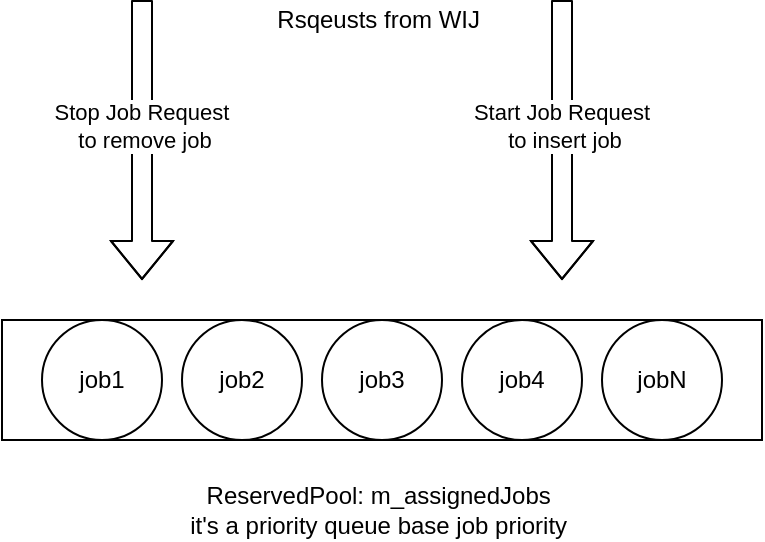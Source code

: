 <mxfile version="13.6.2" type="github">
  <diagram id="Af-E0rmEuBw-firK7_nA" name="Page-1">
    <mxGraphModel dx="1422" dy="762" grid="1" gridSize="10" guides="1" tooltips="1" connect="1" arrows="1" fold="1" page="1" pageScale="1" pageWidth="850" pageHeight="1100" math="0" shadow="0">
      <root>
        <mxCell id="0" />
        <mxCell id="1" parent="0" />
        <mxCell id="HLEY5dHJLPrmfTfhx0Ch-1" value="" style="rounded=0;whiteSpace=wrap;html=1;" vertex="1" parent="1">
          <mxGeometry x="110" y="320" width="380" height="60" as="geometry" />
        </mxCell>
        <mxCell id="HLEY5dHJLPrmfTfhx0Ch-2" value="job1" style="ellipse;whiteSpace=wrap;html=1;aspect=fixed;" vertex="1" parent="1">
          <mxGeometry x="130" y="320" width="60" height="60" as="geometry" />
        </mxCell>
        <mxCell id="HLEY5dHJLPrmfTfhx0Ch-4" value="job2" style="ellipse;whiteSpace=wrap;html=1;aspect=fixed;" vertex="1" parent="1">
          <mxGeometry x="200" y="320" width="60" height="60" as="geometry" />
        </mxCell>
        <mxCell id="HLEY5dHJLPrmfTfhx0Ch-5" value="job3" style="ellipse;whiteSpace=wrap;html=1;aspect=fixed;" vertex="1" parent="1">
          <mxGeometry x="270" y="320" width="60" height="60" as="geometry" />
        </mxCell>
        <mxCell id="HLEY5dHJLPrmfTfhx0Ch-6" value="job4" style="ellipse;whiteSpace=wrap;html=1;aspect=fixed;" vertex="1" parent="1">
          <mxGeometry x="340" y="320" width="60" height="60" as="geometry" />
        </mxCell>
        <mxCell id="HLEY5dHJLPrmfTfhx0Ch-7" value="jobN" style="ellipse;whiteSpace=wrap;html=1;aspect=fixed;" vertex="1" parent="1">
          <mxGeometry x="410" y="320" width="60" height="60" as="geometry" />
        </mxCell>
        <mxCell id="HLEY5dHJLPrmfTfhx0Ch-8" value="ReservedPool: m_assignedJobs&amp;nbsp;&lt;br&gt;it&#39;s a priority queue base job priority&amp;nbsp;" style="text;html=1;strokeColor=none;fillColor=none;align=center;verticalAlign=middle;whiteSpace=wrap;rounded=0;" vertex="1" parent="1">
          <mxGeometry x="180" y="400" width="240" height="30" as="geometry" />
        </mxCell>
        <mxCell id="HLEY5dHJLPrmfTfhx0Ch-9" value="" style="shape=flexArrow;endArrow=classic;html=1;" edge="1" parent="1">
          <mxGeometry width="50" height="50" relative="1" as="geometry">
            <mxPoint x="180" y="160" as="sourcePoint" />
            <mxPoint x="180" y="300" as="targetPoint" />
            <Array as="points">
              <mxPoint x="180" y="240" />
            </Array>
          </mxGeometry>
        </mxCell>
        <mxCell id="HLEY5dHJLPrmfTfhx0Ch-11" value="Stop Job Request&amp;nbsp;&lt;br&gt;to remove job" style="edgeLabel;html=1;align=center;verticalAlign=middle;resizable=0;points=[];" vertex="1" connectable="0" parent="HLEY5dHJLPrmfTfhx0Ch-9">
          <mxGeometry x="0.143" y="17" relative="1" as="geometry">
            <mxPoint x="-16" y="-17" as="offset" />
          </mxGeometry>
        </mxCell>
        <mxCell id="HLEY5dHJLPrmfTfhx0Ch-12" value="" style="shape=flexArrow;endArrow=classic;html=1;" edge="1" parent="1">
          <mxGeometry width="50" height="50" relative="1" as="geometry">
            <mxPoint x="390" y="160" as="sourcePoint" />
            <mxPoint x="390" y="300" as="targetPoint" />
            <Array as="points">
              <mxPoint x="390" y="240" />
            </Array>
          </mxGeometry>
        </mxCell>
        <mxCell id="HLEY5dHJLPrmfTfhx0Ch-13" value="Start Job Request&amp;nbsp;&lt;br&gt;to insert job" style="edgeLabel;html=1;align=center;verticalAlign=middle;resizable=0;points=[];" vertex="1" connectable="0" parent="HLEY5dHJLPrmfTfhx0Ch-12">
          <mxGeometry x="0.143" y="17" relative="1" as="geometry">
            <mxPoint x="-16" y="-17" as="offset" />
          </mxGeometry>
        </mxCell>
        <mxCell id="HLEY5dHJLPrmfTfhx0Ch-14" value="Rsqeusts from WIJ&amp;nbsp;" style="text;html=1;strokeColor=none;fillColor=none;align=center;verticalAlign=middle;whiteSpace=wrap;rounded=0;" vertex="1" parent="1">
          <mxGeometry x="245" y="160" width="110" height="20" as="geometry" />
        </mxCell>
      </root>
    </mxGraphModel>
  </diagram>
</mxfile>
